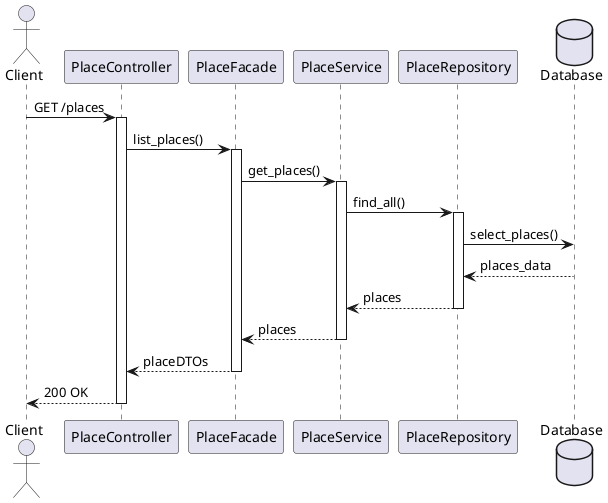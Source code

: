 @startuml Fetch Places Sequence
Actor Client
participant PlaceController
participant PlaceFacade
participant PlaceService
participant PlaceRepository
database Database

Client -> PlaceController : GET /places
activate PlaceController

PlaceController -> PlaceFacade : list_places()
activate PlaceFacade

PlaceFacade -> PlaceService : get_places()
activate PlaceService

PlaceService -> PlaceRepository : find_all()
activate PlaceRepository

PlaceRepository -> Database : select_places()
Database --> PlaceRepository : places_data
PlaceRepository --> PlaceService : places
deactivate PlaceRepository

PlaceService --> PlaceFacade : places
deactivate PlaceService

PlaceFacade --> PlaceController : placeDTOs
deactivate PlaceFacade

PlaceController --> Client : 200 OK
deactivate PlaceController

@enduml
